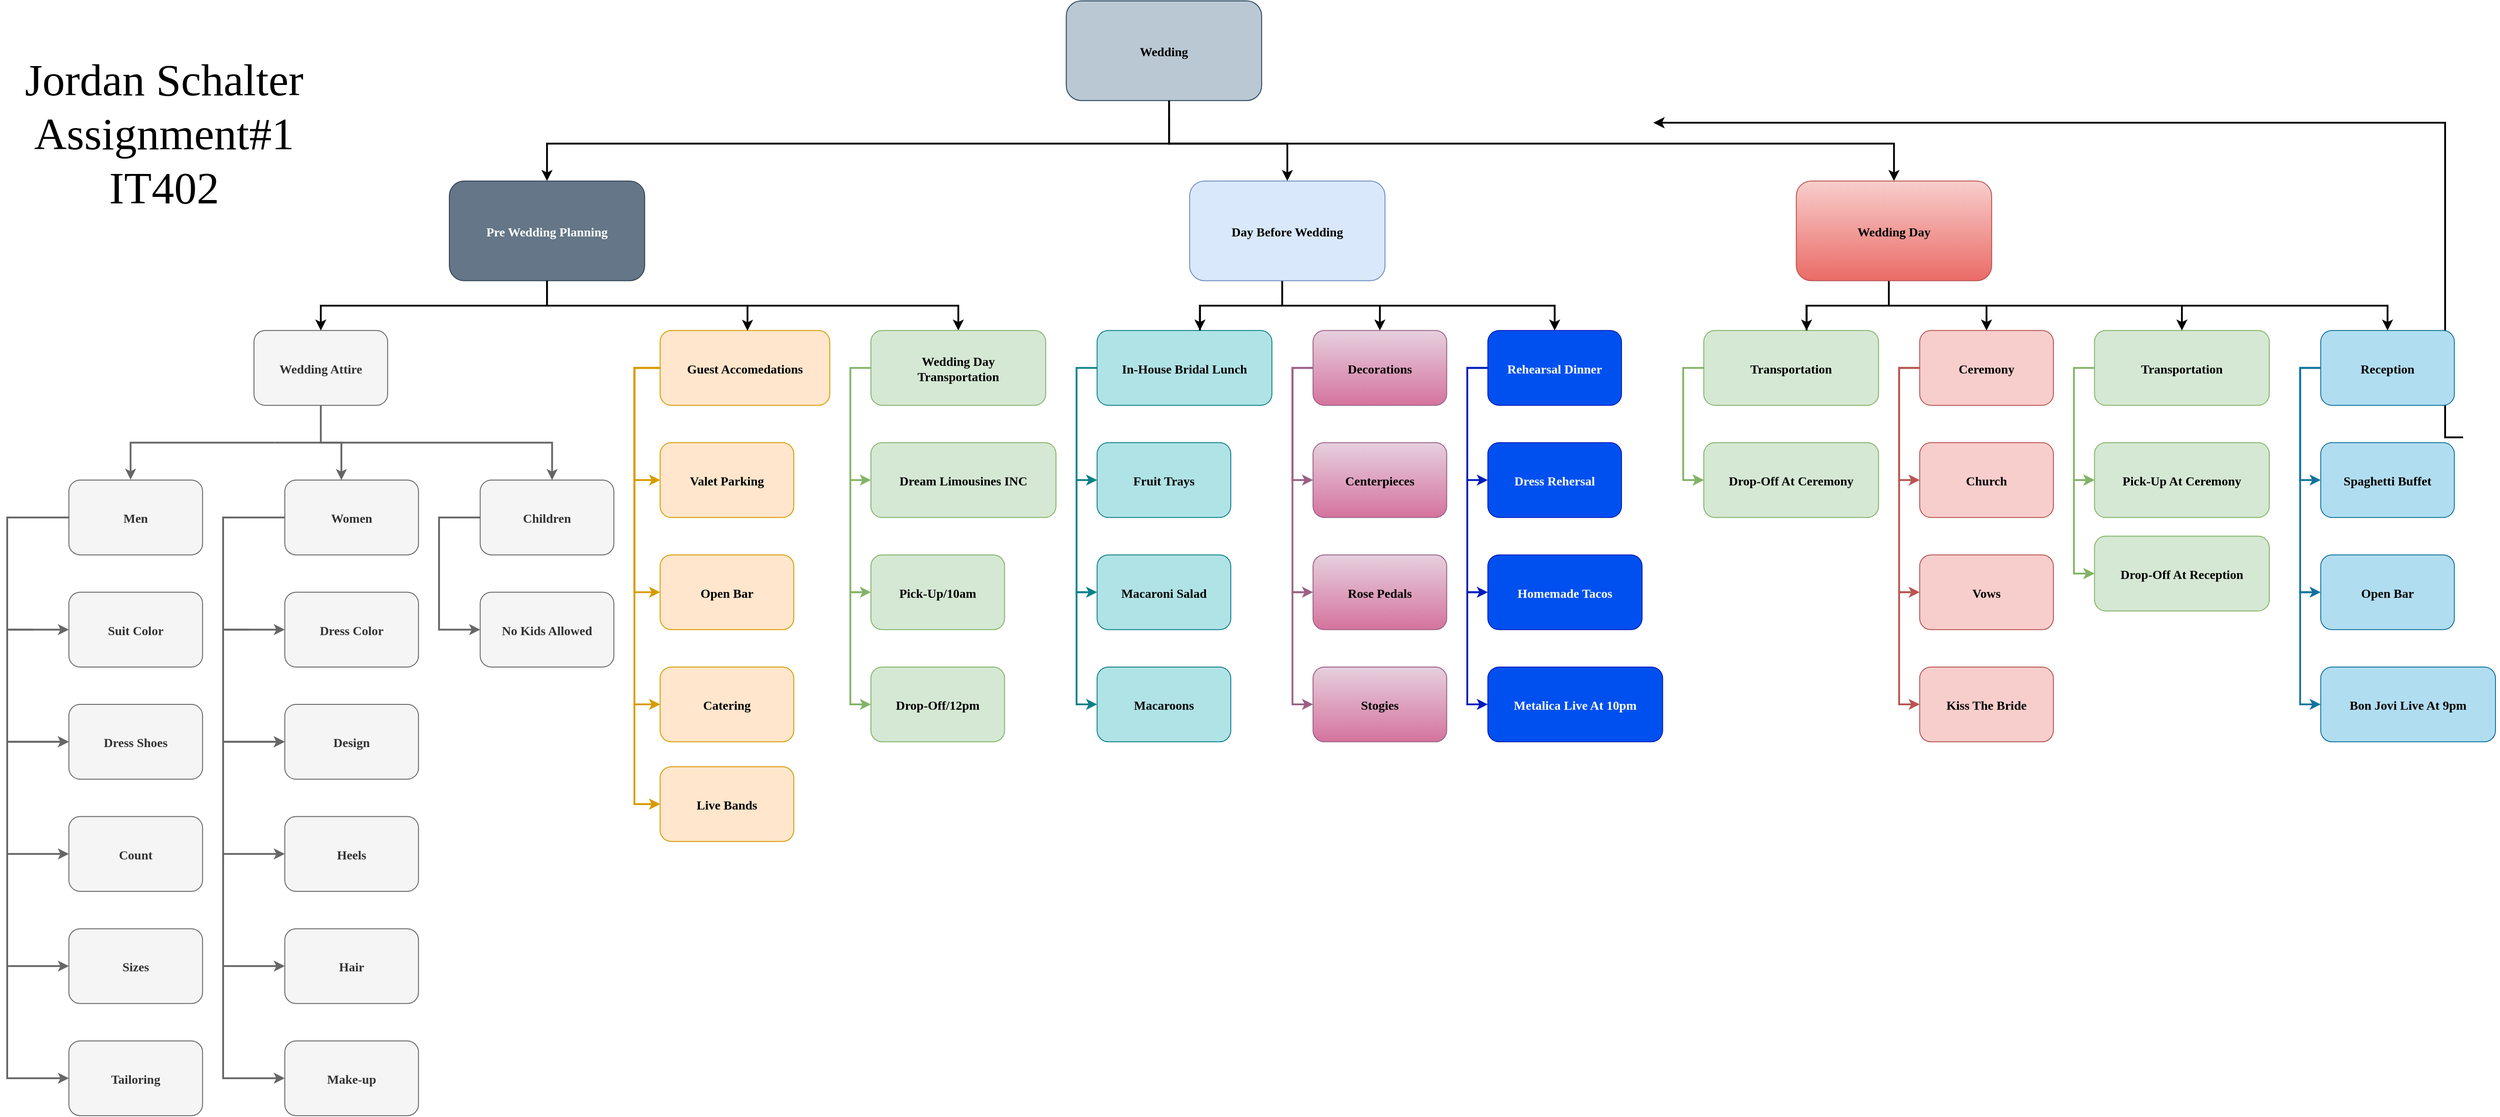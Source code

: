 <mxfile version="20.8.7" type="device"><diagram name="Page-1" id="2c0d36ab-eaac-3732-788b-9136903baeff"><mxGraphModel dx="9495" dy="3184" grid="0" gridSize="10" guides="1" tooltips="1" connect="1" arrows="1" fold="1" page="1" pageScale="1.5" pageWidth="1169" pageHeight="827" background="none" math="0" shadow="0"><root><mxCell id="0"/><mxCell id="1" parent="0"/><mxCell id="82" value="" style="edgeStyle=elbowEdgeStyle;elbow=horizontal;strokeWidth=2;rounded=0" parent="1" target="42" edge="1"><mxGeometry x="-23" y="135.5" width="100" height="100" as="geometry"><mxPoint x="977" y="485.5" as="sourcePoint"/><mxPoint x="77" y="135.5" as="targetPoint"/><Array as="points"><mxPoint x="957" y="535.5"/></Array></mxGeometry></mxCell><mxCell id="83" value="" style="edgeStyle=elbowEdgeStyle;elbow=horizontal;strokeWidth=2;rounded=0" parent="1" target="43" edge="1"><mxGeometry x="-23" y="135.5" width="100" height="100" as="geometry"><mxPoint x="977" y="485.5" as="sourcePoint"/><mxPoint x="77" y="135.5" as="targetPoint"/><Array as="points"><mxPoint x="957" y="585.5"/></Array></mxGeometry></mxCell><mxCell id="BZ9Sb2aGZXCHvDaHpqDB-283" value="" style="group;fontFamily=Times New Roman;fontSize=14;" vertex="1" connectable="0" parent="1"><mxGeometry x="-1753" width="2770" height="1240" as="geometry"/></mxCell><mxCell id="2" value="Wedding" style="rounded=1;fillColor=#bac8d3;strokeColor=#23445d;fontStyle=1;fontFamily=Tahoma;fontSize=14" parent="BZ9Sb2aGZXCHvDaHpqDB-283" vertex="1"><mxGeometry x="1177.264" width="217.165" height="110.9" as="geometry"/></mxCell><mxCell id="12" value="Pre Wedding Planning" style="rounded=1;fillColor=#647687;strokeColor=#314354;fontColor=#ffffff;fontStyle=1;fontFamily=Tahoma;fontSize=14" parent="BZ9Sb2aGZXCHvDaHpqDB-283" vertex="1"><mxGeometry x="491.479" y="200.313" width="217.165" height="110.9" as="geometry"/></mxCell><mxCell id="25" value="Wedding Attire" style="rounded=1;fillColor=#f5f5f5;strokeColor=#666666;fontColor=#333333;fontStyle=1;fontFamily=Tahoma;fontSize=14" parent="BZ9Sb2aGZXCHvDaHpqDB-283" vertex="1"><mxGeometry x="274.314" y="366.663" width="148.587" height="83.175" as="geometry"/></mxCell><mxCell id="26" value="Dress Shoes" style="rounded=1;fillColor=#f5f5f5;strokeColor=#666666;fontColor=#333333;fontStyle=1;fontFamily=Tahoma;fontSize=14" parent="BZ9Sb2aGZXCHvDaHpqDB-283" vertex="1"><mxGeometry x="68.579" y="782.538" width="148.587" height="83.175" as="geometry"/></mxCell><mxCell id="27" value="Count" style="rounded=1;fillColor=#f5f5f5;strokeColor=#666666;fontColor=#333333;fontStyle=1;fontFamily=Tahoma;fontSize=14" parent="BZ9Sb2aGZXCHvDaHpqDB-283" vertex="1"><mxGeometry x="68.579" y="907.3" width="148.587" height="83.175" as="geometry"/></mxCell><mxCell id="28" value="Sizes" style="rounded=1;fillColor=#f5f5f5;strokeColor=#666666;fontColor=#333333;fontStyle=1;fontFamily=Tahoma;fontSize=14" parent="BZ9Sb2aGZXCHvDaHpqDB-283" vertex="1"><mxGeometry x="68.579" y="1032.063" width="148.587" height="83.175" as="geometry"/></mxCell><mxCell id="29" value="Guest Accomedations" style="rounded=1;fillColor=#ffe6cc;strokeColor=#d79b00;fontStyle=1;fontFamily=Tahoma;fontSize=14" parent="BZ9Sb2aGZXCHvDaHpqDB-283" vertex="1"><mxGeometry x="725.789" y="366.663" width="188.591" height="83.175" as="geometry"/></mxCell><mxCell id="30" value="Valet Parking" style="rounded=1;fillColor=#ffe6cc;strokeColor=#d79b00;fontStyle=1;fontFamily=Tahoma;fontSize=14" parent="BZ9Sb2aGZXCHvDaHpqDB-283" vertex="1"><mxGeometry x="725.789" y="491.425" width="148.587" height="83.175" as="geometry"/></mxCell><mxCell id="31" value="Open Bar" style="rounded=1;fillColor=#ffe6cc;strokeColor=#d79b00;fontStyle=1;fontFamily=Tahoma;fontSize=14" parent="BZ9Sb2aGZXCHvDaHpqDB-283" vertex="1"><mxGeometry x="725.789" y="616.188" width="148.587" height="83.175" as="geometry"/></mxCell><mxCell id="32" value="Catering" style="rounded=1;fillColor=#ffe6cc;strokeColor=#d79b00;fontStyle=1;fontFamily=Tahoma;fontSize=14" parent="BZ9Sb2aGZXCHvDaHpqDB-283" vertex="1"><mxGeometry x="725.789" y="740.95" width="148.587" height="83.175" as="geometry"/></mxCell><mxCell id="33" value="In-House Bridal Lunch" style="rounded=1;fillColor=#b0e3e6;strokeColor=#0e8088;fontStyle=1;fontFamily=Tahoma;fontSize=14" parent="BZ9Sb2aGZXCHvDaHpqDB-283" vertex="1"><mxGeometry x="1211.554" y="366.663" width="194.306" height="83.175" as="geometry"/></mxCell><mxCell id="61" value="" style="edgeStyle=elbowEdgeStyle;elbow=vertical;strokeWidth=2;rounded=0;entryX=0.5;entryY=0;entryDx=0;entryDy=0;" parent="BZ9Sb2aGZXCHvDaHpqDB-283" source="2" target="12" edge="1"><mxGeometry x="350.893" y="-69.312" width="114.298" height="138.625" as="geometry"><mxPoint x="350.893" y="69.312" as="sourcePoint"/><mxPoint x="1022.963" y="200.313" as="targetPoint"/><Array as="points"><mxPoint x="1291.562" y="158.726"/></Array></mxGeometry></mxCell><mxCell id="71" value="" style="edgeStyle=elbowEdgeStyle;elbow=horizontal;strokeWidth=2;rounded=0;fillColor=#f5f5f5;strokeColor=#666666;" parent="BZ9Sb2aGZXCHvDaHpqDB-283" target="27" edge="1"><mxGeometry x="-480.05" y="-21.487" width="114.298" height="138.625" as="geometry"><mxPoint y="962.75" as="sourcePoint"/><mxPoint x="-365.752" y="-21.487" as="targetPoint"/><Array as="points"><mxPoint y="588.463"/></Array></mxGeometry></mxCell><mxCell id="72" value="" style="edgeStyle=elbowEdgeStyle;elbow=horizontal;strokeWidth=2;rounded=0;fillColor=#f5f5f5;strokeColor=#666666;" parent="BZ9Sb2aGZXCHvDaHpqDB-283" target="28" edge="1"><mxGeometry x="-480.05" y="-21.487" width="114.298" height="138.625" as="geometry"><mxPoint y="948.888" as="sourcePoint"/><mxPoint x="-365.752" y="-21.487" as="targetPoint"/><Array as="points"><mxPoint y="643.913"/></Array></mxGeometry></mxCell><mxCell id="73" value="" style="edgeStyle=elbowEdgeStyle;elbow=horizontal;strokeWidth=2;rounded=0;fillColor=#ffe6cc;strokeColor=#d79b00;" parent="BZ9Sb2aGZXCHvDaHpqDB-283" target="30" edge="1"><mxGeometry x="22.86" y="-76.937" width="114.298" height="138.625" as="geometry"><mxPoint x="725.789" y="408.25" as="sourcePoint"/><mxPoint x="137.157" y="-76.937" as="targetPoint"/><Array as="points"><mxPoint x="697.215" y="477.563"/></Array></mxGeometry></mxCell><mxCell id="74" value="" style="edgeStyle=elbowEdgeStyle;elbow=horizontal;strokeWidth=2;rounded=0;fillColor=#ffe6cc;strokeColor=#d79b00;" parent="BZ9Sb2aGZXCHvDaHpqDB-283" target="31" edge="1"><mxGeometry x="22.86" y="-76.937" width="114.298" height="138.625" as="geometry"><mxPoint x="725.789" y="408.25" as="sourcePoint"/><mxPoint x="137.157" y="-76.937" as="targetPoint"/><Array as="points"><mxPoint x="697.215" y="533.013"/></Array></mxGeometry></mxCell><mxCell id="75" value="" style="edgeStyle=elbowEdgeStyle;elbow=horizontal;strokeWidth=2;rounded=0;fillColor=#ffe6cc;strokeColor=#d79b00;" parent="BZ9Sb2aGZXCHvDaHpqDB-283" edge="1"><mxGeometry x="22.86" y="-76.937" width="114.298" height="138.625" as="geometry"><mxPoint x="725.789" y="408.25" as="sourcePoint"/><mxPoint x="725.789" y="782.538" as="targetPoint"/><Array as="points"><mxPoint x="697.215" y="588.463"/></Array></mxGeometry></mxCell><mxCell id="100" value="" style="edgeStyle=elbowEdgeStyle;elbow=vertical;strokeWidth=2;rounded=0" parent="BZ9Sb2aGZXCHvDaHpqDB-283" source="12" target="25" edge="1"><mxGeometry x="-91.438" y="-76.937" width="114.298" height="138.625" as="geometry"><mxPoint x="-91.438" y="61.688" as="sourcePoint"/><mxPoint x="22.86" y="-76.937" as="targetPoint"/></mxGeometry></mxCell><mxCell id="101" value="" style="edgeStyle=elbowEdgeStyle;elbow=vertical;strokeWidth=2;rounded=0;entryX=0.515;entryY=0.004;entryDx=0;entryDy=0;entryPerimeter=0;" parent="BZ9Sb2aGZXCHvDaHpqDB-283" source="12" target="29" edge="1"><mxGeometry x="-91.438" y="-76.937" width="114.298" height="138.625" as="geometry"><mxPoint x="-91.438" y="61.688" as="sourcePoint"/><mxPoint x="820.085" y="366.663" as="targetPoint"/></mxGeometry></mxCell><mxCell id="102" value="" style="edgeStyle=elbowEdgeStyle;elbow=vertical;strokeWidth=2;rounded=0;" parent="BZ9Sb2aGZXCHvDaHpqDB-283" edge="1"><mxGeometry x="297.174" y="-49.212" width="114.298" height="138.625" as="geometry"><mxPoint x="1417.289" y="311.213" as="sourcePoint"/><mxPoint x="1325.851" y="366.663" as="targetPoint"/><Array as="points"><mxPoint x="1371.57" y="338.938"/></Array></mxGeometry></mxCell><mxCell id="BZ9Sb2aGZXCHvDaHpqDB-136" value="" style="edgeStyle=elbowEdgeStyle;elbow=vertical;strokeWidth=2;rounded=0;strokeColor=default;entryX=0.5;entryY=0;entryDx=0;entryDy=0;" edge="1" parent="BZ9Sb2aGZXCHvDaHpqDB-283" target="BZ9Sb2aGZXCHvDaHpqDB-193"><mxGeometry x="554.343" y="-7.624" width="114.298" height="138.625" as="geometry"><mxPoint x="1325.851" y="366.663" as="sourcePoint"/><mxPoint x="1508.727" y="366.663" as="targetPoint"/><Array as="points"><mxPoint x="1508.727" y="338.938"/></Array></mxGeometry></mxCell><mxCell id="BZ9Sb2aGZXCHvDaHpqDB-137" value="" style="edgeStyle=elbowEdgeStyle;elbow=vertical;strokeWidth=2;rounded=0;entryX=0.5;entryY=0;entryDx=0;entryDy=0;" edge="1" parent="BZ9Sb2aGZXCHvDaHpqDB-283"><mxGeometry x="619.493" y="-41.587" width="114.298" height="138.625" as="geometry"><mxPoint x="1291.562" y="110.9" as="sourcePoint"/><mxPoint x="2097.36" y="200.313" as="targetPoint"/><Array as="points"><mxPoint x="2228.802" y="158.726"/><mxPoint x="1657.314" y="158.726"/><mxPoint x="1565.876" y="158.726"/></Array></mxGeometry></mxCell><mxCell id="BZ9Sb2aGZXCHvDaHpqDB-144" value="Day Before Wedding" style="rounded=1;fillColor=#dae8fc;strokeColor=#6c8ebf;fontStyle=1;fontFamily=Tahoma;fontSize=14" vertex="1" parent="BZ9Sb2aGZXCHvDaHpqDB-283"><mxGeometry x="1314.421" y="200.313" width="217.165" height="110.9" as="geometry"/></mxCell><mxCell id="BZ9Sb2aGZXCHvDaHpqDB-145" value="" style="edgeStyle=elbowEdgeStyle;elbow=vertical;strokeWidth=2;rounded=0;entryX=0.5;entryY=0;entryDx=0;entryDy=0;" edge="1" parent="BZ9Sb2aGZXCHvDaHpqDB-283" target="BZ9Sb2aGZXCHvDaHpqDB-144"><mxGeometry x="556.629" y="-63.074" width="114.298" height="138.625" as="geometry"><mxPoint x="1291.562" y="131.001" as="sourcePoint"/><mxPoint x="1240.128" y="206.551" as="targetPoint"/><Array as="points"><mxPoint x="1325.851" y="158.726"/></Array></mxGeometry></mxCell><mxCell id="BZ9Sb2aGZXCHvDaHpqDB-146" value="" style="edgeStyle=elbowEdgeStyle;elbow=horizontal;strokeWidth=2;rounded=0;entryX=0;entryY=0.5;entryDx=0;entryDy=0;fillColor=#f5f5f5;strokeColor=#666666;" edge="1" parent="BZ9Sb2aGZXCHvDaHpqDB-283" target="26"><mxGeometry x="-480.05" y="-35.349" width="114.298" height="138.625" as="geometry"><mxPoint y="948.888" as="sourcePoint"/><mxPoint x="68.579" y="935.025" as="targetPoint"/><Array as="points"><mxPoint y="824.125"/></Array></mxGeometry></mxCell><mxCell id="BZ9Sb2aGZXCHvDaHpqDB-147" value="Men" style="rounded=1;fillColor=#f5f5f5;strokeColor=#666666;fontColor=#333333;fontStyle=1;fontFamily=Tahoma;fontSize=14" vertex="1" parent="BZ9Sb2aGZXCHvDaHpqDB-283"><mxGeometry x="68.579" y="533.013" width="148.587" height="83.175" as="geometry"/></mxCell><mxCell id="BZ9Sb2aGZXCHvDaHpqDB-149" value="Children" style="rounded=1;fillColor=#f5f5f5;strokeColor=#666666;fontColor=#333333;fontStyle=1;fontFamily=Tahoma;fontSize=14" vertex="1" parent="BZ9Sb2aGZXCHvDaHpqDB-283"><mxGeometry x="525.769" y="533.013" width="148.587" height="83.175" as="geometry"/></mxCell><mxCell id="BZ9Sb2aGZXCHvDaHpqDB-150" value="Suit Color" style="rounded=1;fillColor=#f5f5f5;strokeColor=#666666;fontColor=#333333;fontStyle=1;fontFamily=Tahoma;fontSize=14" vertex="1" parent="BZ9Sb2aGZXCHvDaHpqDB-283"><mxGeometry x="68.579" y="657.775" width="148.587" height="83.175" as="geometry"/></mxCell><mxCell id="BZ9Sb2aGZXCHvDaHpqDB-153" value="Tailoring" style="rounded=1;fillColor=#f5f5f5;strokeColor=#666666;fontColor=#333333;fontStyle=1;fontFamily=Tahoma;fontSize=14" vertex="1" parent="BZ9Sb2aGZXCHvDaHpqDB-283"><mxGeometry x="68.579" y="1156.825" width="148.587" height="83.175" as="geometry"/></mxCell><mxCell id="BZ9Sb2aGZXCHvDaHpqDB-159" value="" style="edgeStyle=elbowEdgeStyle;elbow=horizontal;strokeWidth=2;rounded=0;entryX=0.462;entryY=-0.005;entryDx=0;entryDy=0;entryPerimeter=0;fillColor=#f5f5f5;strokeColor=#666666;" edge="1" parent="BZ9Sb2aGZXCHvDaHpqDB-283" target="BZ9Sb2aGZXCHvDaHpqDB-147"><mxGeometry x="-525.769" y="-160.112" width="114.298" height="138.625" as="geometry"><mxPoint x="297.174" y="491.425" as="sourcePoint"/><mxPoint x="137.157" y="533.013" as="targetPoint"/><Array as="points"><mxPoint x="137.157" y="408.25"/><mxPoint x="137.157" y="408.25"/></Array></mxGeometry></mxCell><mxCell id="BZ9Sb2aGZXCHvDaHpqDB-160" value="" style="edgeStyle=elbowEdgeStyle;elbow=vertical;strokeWidth=2;rounded=0;strokeColor=#666666;entryX=0.5;entryY=0;entryDx=0;entryDy=0;fillColor=#f5f5f5;" edge="1" parent="BZ9Sb2aGZXCHvDaHpqDB-283"><mxGeometry x="-394.326" y="144.863" width="114.298" height="138.625" as="geometry"><mxPoint x="297.174" y="491.425" as="sourcePoint"/><mxPoint x="371.467" y="533.013" as="targetPoint"/><Array as="points"><mxPoint x="365.752" y="491.425"/><mxPoint x="354.322" y="491.425"/><mxPoint x="560.058" y="491.425"/></Array></mxGeometry></mxCell><mxCell id="BZ9Sb2aGZXCHvDaHpqDB-161" value="" style="edgeStyle=elbowEdgeStyle;elbow=vertical;strokeWidth=2;rounded=0;strokeColor=#666666;exitX=0.5;exitY=1;exitDx=0;exitDy=0;entryX=0.538;entryY=0;entryDx=0;entryDy=0;entryPerimeter=0;fillColor=#f5f5f5;" edge="1" parent="BZ9Sb2aGZXCHvDaHpqDB-283" source="25" target="BZ9Sb2aGZXCHvDaHpqDB-149"><mxGeometry x="-382.897" y="117.138" width="114.298" height="138.625" as="geometry"><mxPoint x="388.612" y="491.425" as="sourcePoint"/><mxPoint x="571.488" y="491.425" as="targetPoint"/><Array as="points"><mxPoint x="400.041" y="491.425"/><mxPoint x="571.488" y="463.7"/></Array></mxGeometry></mxCell><mxCell id="BZ9Sb2aGZXCHvDaHpqDB-162" value="" style="edgeStyle=elbowEdgeStyle;elbow=horizontal;strokeWidth=2;rounded=0;exitX=0;exitY=0.5;exitDx=0;exitDy=0;entryX=0;entryY=0.5;entryDx=0;entryDy=0;fillColor=#f5f5f5;strokeColor=#666666;" edge="1" parent="BZ9Sb2aGZXCHvDaHpqDB-283" source="BZ9Sb2aGZXCHvDaHpqDB-147" target="BZ9Sb2aGZXCHvDaHpqDB-150"><mxGeometry x="-674.355" y="75.551" width="114.298" height="138.625" as="geometry"><mxPoint x="28.574" y="574.6" as="sourcePoint"/><mxPoint x="45.719" y="713.225" as="targetPoint"/><Array as="points"><mxPoint y="699.363"/></Array></mxGeometry></mxCell><mxCell id="BZ9Sb2aGZXCHvDaHpqDB-163" value="" style="edgeStyle=elbowEdgeStyle;elbow=horizontal;strokeWidth=2;rounded=0;fillColor=#f5f5f5;strokeColor=#666666;" edge="1" parent="BZ9Sb2aGZXCHvDaHpqDB-283"><mxGeometry x="-674.355" y="186.451" width="114.298" height="138.625" as="geometry"><mxPoint x="28.574" y="699.363" as="sourcePoint"/><mxPoint x="68.579" y="824.125" as="targetPoint"/><Array as="points"><mxPoint y="810.263"/></Array></mxGeometry></mxCell><mxCell id="BZ9Sb2aGZXCHvDaHpqDB-164" value="" style="edgeStyle=elbowEdgeStyle;elbow=horizontal;strokeWidth=2;rounded=0;fillColor=#f5f5f5;strokeColor=#666666;" edge="1" parent="BZ9Sb2aGZXCHvDaHpqDB-283"><mxGeometry x="-480.05" y="228.038" width="114.298" height="138.625" as="geometry"><mxPoint y="1073.65" as="sourcePoint"/><mxPoint x="68.579" y="1198.413" as="targetPoint"/><Array as="points"><mxPoint y="837.988"/></Array></mxGeometry></mxCell><mxCell id="BZ9Sb2aGZXCHvDaHpqDB-171" value="" style="group" vertex="1" connectable="0" parent="BZ9Sb2aGZXCHvDaHpqDB-283"><mxGeometry x="697.215" y="796.4" width="22.86" height="249.525" as="geometry"/></mxCell><mxCell id="BZ9Sb2aGZXCHvDaHpqDB-165" value="" style="edgeStyle=elbowEdgeStyle;elbow=horizontal;strokeWidth=2;rounded=0;exitX=0;exitY=0.5;exitDx=0;exitDy=0;entryX=0;entryY=0.5;entryDx=0;entryDy=0;fillColor=#ffe6cc;strokeColor=#d79b00;" edge="1" parent="BZ9Sb2aGZXCHvDaHpqDB-171" target="BZ9Sb2aGZXCHvDaHpqDB-186"><mxGeometry x="-269.742" y="-512.912" width="45.719" height="138.625" as="geometry"><mxPoint x="27.431" y="-13.862" as="sourcePoint"/><mxPoint x="27.431" y="110.9" as="targetPoint"/><Array as="points"><mxPoint y="110.9"/></Array></mxGeometry></mxCell><mxCell id="BZ9Sb2aGZXCHvDaHpqDB-166" value="" style="edgeStyle=elbowEdgeStyle;elbow=horizontal;strokeWidth=2;rounded=0;entryX=0;entryY=0.5;entryDx=0;entryDy=0;fillColor=#ffe6cc;strokeColor=#d79b00;" edge="1" parent="BZ9Sb2aGZXCHvDaHpqDB-171" target="BZ9Sb2aGZXCHvDaHpqDB-186"><mxGeometry x="-269.742" y="-402.012" width="45.719" height="138.625" as="geometry"><mxPoint x="11.43" y="97.037" as="sourcePoint"/><mxPoint x="28.574" y="221.8" as="targetPoint"/><Array as="points"><mxPoint y="221.8"/></Array></mxGeometry></mxCell><mxCell id="BZ9Sb2aGZXCHvDaHpqDB-172" value="Design" style="rounded=1;fillColor=#f5f5f5;strokeColor=#666666;fontColor=#333333;fontStyle=1;fontFamily=Tahoma;fontSize=14" vertex="1" parent="BZ9Sb2aGZXCHvDaHpqDB-283"><mxGeometry x="308.603" y="782.538" width="148.587" height="83.175" as="geometry"/></mxCell><mxCell id="BZ9Sb2aGZXCHvDaHpqDB-173" value="Heels" style="rounded=1;fillColor=#f5f5f5;strokeColor=#666666;fontColor=#333333;fontStyle=1;fontFamily=Tahoma;fontSize=14" vertex="1" parent="BZ9Sb2aGZXCHvDaHpqDB-283"><mxGeometry x="308.603" y="907.3" width="148.587" height="83.175" as="geometry"/></mxCell><mxCell id="BZ9Sb2aGZXCHvDaHpqDB-174" value="Hair" style="rounded=1;fillColor=#f5f5f5;strokeColor=#666666;fontColor=#333333;fontStyle=1;fontFamily=Tahoma;fontSize=14" vertex="1" parent="BZ9Sb2aGZXCHvDaHpqDB-283"><mxGeometry x="308.603" y="1032.063" width="148.587" height="83.175" as="geometry"/></mxCell><mxCell id="BZ9Sb2aGZXCHvDaHpqDB-175" value="" style="edgeStyle=elbowEdgeStyle;elbow=horizontal;strokeWidth=2;rounded=0;fillColor=#f5f5f5;strokeColor=#666666;" edge="1" parent="BZ9Sb2aGZXCHvDaHpqDB-283" target="BZ9Sb2aGZXCHvDaHpqDB-173"><mxGeometry x="-240.025" y="-21.487" width="114.298" height="138.625" as="geometry"><mxPoint x="240.025" y="962.75" as="sourcePoint"/><mxPoint x="-125.727" y="-21.487" as="targetPoint"/><Array as="points"><mxPoint x="240.025" y="588.463"/></Array></mxGeometry></mxCell><mxCell id="BZ9Sb2aGZXCHvDaHpqDB-176" value="" style="edgeStyle=elbowEdgeStyle;elbow=horizontal;strokeWidth=2;rounded=0;fillColor=#f5f5f5;strokeColor=#666666;" edge="1" parent="BZ9Sb2aGZXCHvDaHpqDB-283" target="BZ9Sb2aGZXCHvDaHpqDB-174"><mxGeometry x="-240.025" y="-21.487" width="114.298" height="138.625" as="geometry"><mxPoint x="240.025" y="948.888" as="sourcePoint"/><mxPoint x="-125.727" y="-21.487" as="targetPoint"/><Array as="points"><mxPoint x="240.025" y="643.913"/></Array></mxGeometry></mxCell><mxCell id="BZ9Sb2aGZXCHvDaHpqDB-177" value="" style="edgeStyle=elbowEdgeStyle;elbow=horizontal;strokeWidth=2;rounded=0;entryX=0;entryY=0.5;entryDx=0;entryDy=0;fillColor=#f5f5f5;strokeColor=#666666;" edge="1" parent="BZ9Sb2aGZXCHvDaHpqDB-283" target="BZ9Sb2aGZXCHvDaHpqDB-172"><mxGeometry x="-240.025" y="-35.349" width="114.298" height="138.625" as="geometry"><mxPoint x="240.025" y="948.888" as="sourcePoint"/><mxPoint x="308.603" y="935.025" as="targetPoint"/><Array as="points"><mxPoint x="240.025" y="824.125"/></Array></mxGeometry></mxCell><mxCell id="BZ9Sb2aGZXCHvDaHpqDB-178" value="Women" style="rounded=1;fillColor=#f5f5f5;strokeColor=#666666;fontColor=#333333;fontStyle=1;fontFamily=Tahoma;fontSize=14" vertex="1" parent="BZ9Sb2aGZXCHvDaHpqDB-283"><mxGeometry x="308.603" y="533.013" width="148.587" height="83.175" as="geometry"/></mxCell><mxCell id="BZ9Sb2aGZXCHvDaHpqDB-179" value="Dress Color" style="rounded=1;fillColor=#f5f5f5;strokeColor=#666666;fontColor=#333333;fontStyle=1;fontFamily=Tahoma;fontSize=14" vertex="1" parent="BZ9Sb2aGZXCHvDaHpqDB-283"><mxGeometry x="308.603" y="657.775" width="148.587" height="83.175" as="geometry"/></mxCell><mxCell id="BZ9Sb2aGZXCHvDaHpqDB-180" value="Make-up" style="rounded=1;fillColor=#f5f5f5;strokeColor=#666666;fontColor=#333333;fontStyle=1;fontFamily=Tahoma;fontSize=14" vertex="1" parent="BZ9Sb2aGZXCHvDaHpqDB-283"><mxGeometry x="308.603" y="1156.825" width="148.587" height="83.175" as="geometry"/></mxCell><mxCell id="BZ9Sb2aGZXCHvDaHpqDB-181" value="" style="edgeStyle=elbowEdgeStyle;elbow=horizontal;strokeWidth=2;rounded=0;exitX=0;exitY=0.5;exitDx=0;exitDy=0;entryX=0;entryY=0.5;entryDx=0;entryDy=0;fillColor=#f5f5f5;strokeColor=#666666;" edge="1" parent="BZ9Sb2aGZXCHvDaHpqDB-283" source="BZ9Sb2aGZXCHvDaHpqDB-178" target="BZ9Sb2aGZXCHvDaHpqDB-179"><mxGeometry x="-434.331" y="75.551" width="114.298" height="138.625" as="geometry"><mxPoint x="268.599" y="574.6" as="sourcePoint"/><mxPoint x="285.744" y="713.225" as="targetPoint"/><Array as="points"><mxPoint x="240.025" y="699.363"/></Array></mxGeometry></mxCell><mxCell id="BZ9Sb2aGZXCHvDaHpqDB-182" value="" style="edgeStyle=elbowEdgeStyle;elbow=horizontal;strokeWidth=2;rounded=0;fillColor=#f5f5f5;strokeColor=#666666;" edge="1" parent="BZ9Sb2aGZXCHvDaHpqDB-283"><mxGeometry x="-434.331" y="186.451" width="114.298" height="138.625" as="geometry"><mxPoint x="268.599" y="699.363" as="sourcePoint"/><mxPoint x="308.603" y="824.125" as="targetPoint"/><Array as="points"><mxPoint x="240.025" y="810.263"/></Array></mxGeometry></mxCell><mxCell id="BZ9Sb2aGZXCHvDaHpqDB-183" value="" style="edgeStyle=elbowEdgeStyle;elbow=horizontal;strokeWidth=2;rounded=0;fillColor=#f5f5f5;strokeColor=#666666;" edge="1" parent="BZ9Sb2aGZXCHvDaHpqDB-283"><mxGeometry x="-240.025" y="228.038" width="114.298" height="138.625" as="geometry"><mxPoint x="240.025" y="1073.65" as="sourcePoint"/><mxPoint x="308.603" y="1198.413" as="targetPoint"/><Array as="points"><mxPoint x="240.025" y="837.988"/></Array></mxGeometry></mxCell><mxCell id="BZ9Sb2aGZXCHvDaHpqDB-184" value="" style="edgeStyle=elbowEdgeStyle;elbow=horizontal;strokeWidth=2;rounded=0;exitX=0;exitY=0.5;exitDx=0;exitDy=0;entryX=0;entryY=0.5;entryDx=0;entryDy=0;fillColor=#f5f5f5;strokeColor=#666666;" edge="1" parent="BZ9Sb2aGZXCHvDaHpqDB-283"><mxGeometry x="-217.165" y="75.551" width="114.298" height="138.625" as="geometry"><mxPoint x="525.769" y="574.6" as="sourcePoint"/><mxPoint x="525.769" y="699.363" as="targetPoint"/><Array as="points"><mxPoint x="480.05" y="643.913"/></Array></mxGeometry></mxCell><mxCell id="BZ9Sb2aGZXCHvDaHpqDB-185" value="No Kids Allowed" style="rounded=1;fillColor=#f5f5f5;strokeColor=#666666;fontColor=#333333;fontStyle=1;fontFamily=Tahoma;fontSize=14" vertex="1" parent="BZ9Sb2aGZXCHvDaHpqDB-283"><mxGeometry x="525.769" y="657.775" width="148.587" height="83.175" as="geometry"/></mxCell><mxCell id="BZ9Sb2aGZXCHvDaHpqDB-186" value="Live Bands" style="rounded=1;fillColor=#ffe6cc;strokeColor=#d79b00;fontStyle=1;fontFamily=Tahoma;fontSize=14" vertex="1" parent="BZ9Sb2aGZXCHvDaHpqDB-283"><mxGeometry x="725.789" y="851.85" width="148.587" height="83.175" as="geometry"/></mxCell><mxCell id="BZ9Sb2aGZXCHvDaHpqDB-193" value="Decorations" style="rounded=1;fillColor=#e6d0de;gradientColor=#d5739d;strokeColor=#996185;fontStyle=1;fontFamily=Tahoma;fontSize=14" vertex="1" parent="BZ9Sb2aGZXCHvDaHpqDB-283"><mxGeometry x="1451.579" y="366.663" width="148.587" height="83.175" as="geometry"/></mxCell><mxCell id="BZ9Sb2aGZXCHvDaHpqDB-194" value="Centerpieces" style="rounded=1;fillColor=#e6d0de;gradientColor=#d5739d;strokeColor=#996185;fontStyle=1;fontFamily=Tahoma;fontSize=14" vertex="1" parent="BZ9Sb2aGZXCHvDaHpqDB-283"><mxGeometry x="1451.579" y="491.425" width="148.587" height="83.175" as="geometry"/></mxCell><mxCell id="BZ9Sb2aGZXCHvDaHpqDB-196" value="" style="edgeStyle=elbowEdgeStyle;elbow=horizontal;strokeWidth=2;rounded=0;fillColor=#e6d0de;gradientColor=#d5739d;strokeColor=#996185;" edge="1" parent="BZ9Sb2aGZXCHvDaHpqDB-283" source="BZ9Sb2aGZXCHvDaHpqDB-193" target="BZ9Sb2aGZXCHvDaHpqDB-194"><mxGeometry x="548.628" y="-76.937" width="114.298" height="138.625" as="geometry"><mxPoint x="548.628" y="61.688" as="sourcePoint"/><mxPoint x="662.926" y="-76.937" as="targetPoint"/><Array as="points"><mxPoint x="1428.719" y="477.563"/></Array></mxGeometry></mxCell><mxCell id="BZ9Sb2aGZXCHvDaHpqDB-197" value="" style="edgeStyle=elbowEdgeStyle;elbow=horizontal;strokeWidth=2;rounded=0;fillColor=#e6d0de;gradientColor=#d5739d;strokeColor=#996185;" edge="1" parent="BZ9Sb2aGZXCHvDaHpqDB-283" source="BZ9Sb2aGZXCHvDaHpqDB-193"><mxGeometry x="548.628" y="-76.937" width="114.298" height="138.625" as="geometry"><mxPoint x="548.628" y="61.688" as="sourcePoint"/><mxPoint x="1451.579" y="657.775" as="targetPoint"/><Array as="points"><mxPoint x="1428.719" y="533.013"/></Array></mxGeometry></mxCell><mxCell id="BZ9Sb2aGZXCHvDaHpqDB-201" value="" style="edgeStyle=elbowEdgeStyle;elbow=horizontal;strokeWidth=2;rounded=0;fillColor=#b0e3e6;strokeColor=#0e8088;" edge="1" parent="BZ9Sb2aGZXCHvDaHpqDB-283"><mxGeometry x="514.339" y="-90.799" width="114.298" height="138.625" as="geometry"><mxPoint x="1211.554" y="408.25" as="sourcePoint"/><mxPoint x="1211.554" y="533.013" as="targetPoint"/><Array as="points"><mxPoint x="1188.694" y="533.013"/></Array></mxGeometry></mxCell><mxCell id="BZ9Sb2aGZXCHvDaHpqDB-202" value="" style="edgeStyle=elbowEdgeStyle;elbow=horizontal;strokeWidth=2;rounded=0;fillColor=#b0e3e6;strokeColor=#0e8088;" edge="1" parent="BZ9Sb2aGZXCHvDaHpqDB-283"><mxGeometry x="514.339" y="20.101" width="114.298" height="138.625" as="geometry"><mxPoint x="1200.124" y="533.013" as="sourcePoint"/><mxPoint x="1211.554" y="657.775" as="targetPoint"/><Array as="points"><mxPoint x="1188.694" y="643.913"/></Array></mxGeometry></mxCell><mxCell id="BZ9Sb2aGZXCHvDaHpqDB-205" value="Fruit Trays" style="rounded=1;fillColor=#b0e3e6;strokeColor=#0e8088;fontStyle=1;fontFamily=Tahoma;fontSize=14" vertex="1" parent="BZ9Sb2aGZXCHvDaHpqDB-283"><mxGeometry x="1211.554" y="491.425" width="148.587" height="83.175" as="geometry"/></mxCell><mxCell id="BZ9Sb2aGZXCHvDaHpqDB-206" value="Macaroni Salad" style="rounded=1;fillColor=#b0e3e6;strokeColor=#0e8088;fontStyle=1;fontFamily=Tahoma;fontSize=14" vertex="1" parent="BZ9Sb2aGZXCHvDaHpqDB-283"><mxGeometry x="1211.554" y="616.188" width="148.587" height="83.175" as="geometry"/></mxCell><mxCell id="BZ9Sb2aGZXCHvDaHpqDB-207" value="Macaroons" style="rounded=1;fillColor=#b0e3e6;strokeColor=#0e8088;fontStyle=1;fontFamily=Tahoma;fontSize=14" vertex="1" parent="BZ9Sb2aGZXCHvDaHpqDB-283"><mxGeometry x="1211.554" y="740.95" width="148.587" height="83.175" as="geometry"/></mxCell><mxCell id="BZ9Sb2aGZXCHvDaHpqDB-209" value="" style="edgeStyle=elbowEdgeStyle;elbow=horizontal;strokeWidth=2;rounded=0;fillColor=#b0e3e6;strokeColor=#0e8088;" edge="1" parent="BZ9Sb2aGZXCHvDaHpqDB-283"><mxGeometry x="514.339" y="144.863" width="114.298" height="138.625" as="geometry"><mxPoint x="1200.124" y="657.775" as="sourcePoint"/><mxPoint x="1211.554" y="782.538" as="targetPoint"/><Array as="points"><mxPoint x="1188.694" y="768.675"/></Array></mxGeometry></mxCell><mxCell id="BZ9Sb2aGZXCHvDaHpqDB-210" value="" style="edgeStyle=elbowEdgeStyle;elbow=vertical;strokeWidth=2;rounded=0;entryX=0.5;entryY=0;entryDx=0;entryDy=0;" edge="1" parent="BZ9Sb2aGZXCHvDaHpqDB-283" target="BZ9Sb2aGZXCHvDaHpqDB-211"><mxGeometry x="108.583" y="-63.074" width="114.298" height="138.625" as="geometry"><mxPoint x="822.942" y="338.938" as="sourcePoint"/><mxPoint x="1017.248" y="366.663" as="targetPoint"/><Array as="points"><mxPoint x="925.81" y="338.938"/></Array></mxGeometry></mxCell><mxCell id="BZ9Sb2aGZXCHvDaHpqDB-211" value="Wedding Day&#10;Transportation" style="rounded=1;fillColor=#d5e8d4;strokeColor=#82b366;fontStyle=1;fontFamily=Tahoma;fontSize=14" vertex="1" parent="BZ9Sb2aGZXCHvDaHpqDB-283"><mxGeometry x="960.099" y="366.663" width="194.306" height="83.175" as="geometry"/></mxCell><mxCell id="BZ9Sb2aGZXCHvDaHpqDB-212" value="" style="edgeStyle=elbowEdgeStyle;elbow=horizontal;strokeWidth=2;rounded=0;fillColor=#d5e8d4;strokeColor=#82b366;" edge="1" parent="BZ9Sb2aGZXCHvDaHpqDB-283"><mxGeometry x="262.884" y="-90.799" width="114.298" height="138.625" as="geometry"><mxPoint x="960.099" y="408.25" as="sourcePoint"/><mxPoint x="960.099" y="533.013" as="targetPoint"/><Array as="points"><mxPoint x="937.24" y="533.013"/></Array></mxGeometry></mxCell><mxCell id="BZ9Sb2aGZXCHvDaHpqDB-213" value="" style="edgeStyle=elbowEdgeStyle;elbow=horizontal;strokeWidth=2;rounded=0;fillColor=#d5e8d4;strokeColor=#82b366;" edge="1" parent="BZ9Sb2aGZXCHvDaHpqDB-283"><mxGeometry x="262.884" y="20.101" width="114.298" height="138.625" as="geometry"><mxPoint x="948.669" y="533.013" as="sourcePoint"/><mxPoint x="960.099" y="657.775" as="targetPoint"/><Array as="points"><mxPoint x="937.24" y="643.913"/></Array></mxGeometry></mxCell><mxCell id="BZ9Sb2aGZXCHvDaHpqDB-214" value="Dream Limousines INC" style="rounded=1;fillColor=#d5e8d4;strokeColor=#82b366;fontStyle=1;fontFamily=Tahoma;fontSize=14" vertex="1" parent="BZ9Sb2aGZXCHvDaHpqDB-283"><mxGeometry x="960.099" y="491.425" width="205.736" height="83.175" as="geometry"/></mxCell><mxCell id="BZ9Sb2aGZXCHvDaHpqDB-215" value="Pick-Up/10am" style="rounded=1;fillColor=#d5e8d4;strokeColor=#82b366;fontStyle=1;fontFamily=Tahoma;fontSize=14" vertex="1" parent="BZ9Sb2aGZXCHvDaHpqDB-283"><mxGeometry x="960.099" y="616.188" width="148.587" height="83.175" as="geometry"/></mxCell><mxCell id="BZ9Sb2aGZXCHvDaHpqDB-216" value="Drop-Off/12pm" style="rounded=1;fillColor=#d5e8d4;strokeColor=#82b366;fontStyle=1;fontFamily=Tahoma;fontSize=14" vertex="1" parent="BZ9Sb2aGZXCHvDaHpqDB-283"><mxGeometry x="960.099" y="740.95" width="148.587" height="83.175" as="geometry"/></mxCell><mxCell id="BZ9Sb2aGZXCHvDaHpqDB-217" value="" style="edgeStyle=elbowEdgeStyle;elbow=horizontal;strokeWidth=2;rounded=0;fillColor=#d5e8d4;strokeColor=#82b366;" edge="1" parent="BZ9Sb2aGZXCHvDaHpqDB-283"><mxGeometry x="262.884" y="144.863" width="114.298" height="138.625" as="geometry"><mxPoint x="948.669" y="657.775" as="sourcePoint"/><mxPoint x="960.099" y="782.538" as="targetPoint"/><Array as="points"><mxPoint x="937.24" y="768.675"/></Array></mxGeometry></mxCell><mxCell id="BZ9Sb2aGZXCHvDaHpqDB-221" value="Rose Pedals" style="rounded=1;fillColor=#e6d0de;gradientColor=#d5739d;strokeColor=#996185;fontStyle=1;fontFamily=Tahoma;fontSize=14" vertex="1" parent="BZ9Sb2aGZXCHvDaHpqDB-283"><mxGeometry x="1451.579" y="616.188" width="148.587" height="83.175" as="geometry"/></mxCell><mxCell id="BZ9Sb2aGZXCHvDaHpqDB-222" value="Stogies" style="rounded=1;fillColor=#e6d0de;gradientColor=#d5739d;strokeColor=#996185;fontStyle=1;fontFamily=Tahoma;fontSize=14" vertex="1" parent="BZ9Sb2aGZXCHvDaHpqDB-283"><mxGeometry x="1451.579" y="740.95" width="148.587" height="83.175" as="geometry"/></mxCell><mxCell id="BZ9Sb2aGZXCHvDaHpqDB-223" value="" style="edgeStyle=elbowEdgeStyle;elbow=horizontal;strokeWidth=2;rounded=0;fillColor=#e6d0de;gradientColor=#d5739d;strokeColor=#996185;" edge="1" parent="BZ9Sb2aGZXCHvDaHpqDB-283"><mxGeometry x="754.364" y="144.863" width="114.298" height="138.625" as="geometry"><mxPoint x="1440.149" y="657.775" as="sourcePoint"/><mxPoint x="1451.579" y="782.538" as="targetPoint"/><Array as="points"><mxPoint x="1428.719" y="768.675"/></Array></mxGeometry></mxCell><mxCell id="BZ9Sb2aGZXCHvDaHpqDB-225" value="Rehearsal Dinner" style="rounded=1;fillColor=#0050ef;strokeColor=#001DBC;fontColor=#ffffff;fontStyle=1;fontFamily=Tahoma;fontSize=14" vertex="1" parent="BZ9Sb2aGZXCHvDaHpqDB-283"><mxGeometry x="1645.884" y="366.663" width="148.587" height="83.175" as="geometry"/></mxCell><mxCell id="BZ9Sb2aGZXCHvDaHpqDB-226" value="Dress Rehersal" style="rounded=1;fillColor=#0050ef;strokeColor=#001DBC;fontColor=#ffffff;fontStyle=1;fontFamily=Tahoma;fontSize=14" vertex="1" parent="BZ9Sb2aGZXCHvDaHpqDB-283"><mxGeometry x="1645.884" y="491.425" width="148.587" height="83.175" as="geometry"/></mxCell><mxCell id="BZ9Sb2aGZXCHvDaHpqDB-227" value="" style="edgeStyle=elbowEdgeStyle;elbow=horizontal;strokeWidth=2;rounded=0;fillColor=#0050ef;strokeColor=#001DBC;" edge="1" parent="BZ9Sb2aGZXCHvDaHpqDB-283" source="BZ9Sb2aGZXCHvDaHpqDB-225" target="BZ9Sb2aGZXCHvDaHpqDB-226"><mxGeometry x="742.934" y="-76.937" width="114.298" height="138.625" as="geometry"><mxPoint x="742.934" y="61.688" as="sourcePoint"/><mxPoint x="857.231" y="-76.937" as="targetPoint"/><Array as="points"><mxPoint x="1623.025" y="477.563"/></Array></mxGeometry></mxCell><mxCell id="BZ9Sb2aGZXCHvDaHpqDB-228" value="" style="edgeStyle=elbowEdgeStyle;elbow=horizontal;strokeWidth=2;rounded=0;fillColor=#0050ef;strokeColor=#001DBC;" edge="1" parent="BZ9Sb2aGZXCHvDaHpqDB-283" source="BZ9Sb2aGZXCHvDaHpqDB-225"><mxGeometry x="742.934" y="-76.937" width="114.298" height="138.625" as="geometry"><mxPoint x="742.934" y="61.688" as="sourcePoint"/><mxPoint x="1645.884" y="657.775" as="targetPoint"/><Array as="points"><mxPoint x="1623.025" y="533.013"/></Array></mxGeometry></mxCell><mxCell id="BZ9Sb2aGZXCHvDaHpqDB-230" value="Homemade Tacos" style="rounded=1;fillColor=#0050ef;strokeColor=#001DBC;fontColor=#ffffff;fontStyle=1;fontFamily=Tahoma;fontSize=14" vertex="1" parent="BZ9Sb2aGZXCHvDaHpqDB-283"><mxGeometry x="1645.884" y="616.188" width="171.446" height="83.175" as="geometry"/></mxCell><mxCell id="BZ9Sb2aGZXCHvDaHpqDB-231" value="" style="edgeStyle=elbowEdgeStyle;elbow=horizontal;strokeWidth=2;rounded=0;fillColor=#0050ef;strokeColor=#001DBC;" edge="1" parent="BZ9Sb2aGZXCHvDaHpqDB-283"><mxGeometry x="948.669" y="144.863" width="114.298" height="138.625" as="geometry"><mxPoint x="1634.455" y="657.775" as="sourcePoint"/><mxPoint x="1645.884" y="782.538" as="targetPoint"/><Array as="points"><mxPoint x="1623.025" y="768.675"/></Array></mxGeometry></mxCell><mxCell id="BZ9Sb2aGZXCHvDaHpqDB-233" value="" style="edgeStyle=elbowEdgeStyle;elbow=vertical;strokeWidth=2;rounded=0;strokeColor=default;entryX=0.5;entryY=0;entryDx=0;entryDy=0;" edge="1" parent="BZ9Sb2aGZXCHvDaHpqDB-283" target="BZ9Sb2aGZXCHvDaHpqDB-225"><mxGeometry x="748.649" y="-21.487" width="114.298" height="138.625" as="geometry"><mxPoint x="1520.157" y="338.938" as="sourcePoint"/><mxPoint x="1720.178" y="352.8" as="targetPoint"/><Array as="points"><mxPoint x="1623.025" y="338.938"/></Array></mxGeometry></mxCell><mxCell id="BZ9Sb2aGZXCHvDaHpqDB-234" value="Metalica Live At 10pm" style="rounded=1;fillColor=#0050ef;strokeColor=#001DBC;fontColor=#ffffff;fontStyle=1;fontFamily=Tahoma;fontSize=14" vertex="1" parent="BZ9Sb2aGZXCHvDaHpqDB-283"><mxGeometry x="1645.884" y="740.95" width="194.306" height="83.175" as="geometry"/></mxCell><mxCell id="BZ9Sb2aGZXCHvDaHpqDB-238" value="Transportation" style="rounded=1;fillColor=#d5e8d4;strokeColor=#82b366;fontStyle=1;fontFamily=Tahoma;fontSize=14" vertex="1" parent="BZ9Sb2aGZXCHvDaHpqDB-283"><mxGeometry x="1885.909" y="366.663" width="194.306" height="83.175" as="geometry"/></mxCell><mxCell id="BZ9Sb2aGZXCHvDaHpqDB-239" value="" style="edgeStyle=elbowEdgeStyle;elbow=vertical;strokeWidth=2;rounded=0;" edge="1" parent="BZ9Sb2aGZXCHvDaHpqDB-283"><mxGeometry x="971.529" y="-49.212" width="114.298" height="138.625" as="geometry"><mxPoint x="2091.645" y="311.213" as="sourcePoint"/><mxPoint x="2000.207" y="366.663" as="targetPoint"/><Array as="points"><mxPoint x="2045.926" y="338.938"/></Array></mxGeometry></mxCell><mxCell id="BZ9Sb2aGZXCHvDaHpqDB-240" value="" style="edgeStyle=elbowEdgeStyle;elbow=vertical;strokeWidth=2;rounded=0;strokeColor=default;entryX=0.5;entryY=0;entryDx=0;entryDy=0;" edge="1" parent="BZ9Sb2aGZXCHvDaHpqDB-283" target="BZ9Sb2aGZXCHvDaHpqDB-242"><mxGeometry x="1228.698" y="-7.624" width="114.298" height="138.625" as="geometry"><mxPoint x="2000.207" y="366.663" as="sourcePoint"/><mxPoint x="2183.083" y="366.663" as="targetPoint"/><Array as="points"><mxPoint x="2183.083" y="338.938"/></Array></mxGeometry></mxCell><mxCell id="BZ9Sb2aGZXCHvDaHpqDB-241" value="Wedding Day" style="rounded=1;fillColor=#f8cecc;gradientColor=#ea6b66;strokeColor=#b85450;fontStyle=1;fontFamily=Tahoma;fontSize=14" vertex="1" parent="BZ9Sb2aGZXCHvDaHpqDB-283"><mxGeometry x="1988.777" y="200.313" width="217.165" height="110.9" as="geometry"/></mxCell><mxCell id="BZ9Sb2aGZXCHvDaHpqDB-242" value="Ceremony" style="rounded=1;fillColor=#f8cecc;strokeColor=#b85450;fontStyle=1;fontFamily=Tahoma;fontSize=14" vertex="1" parent="BZ9Sb2aGZXCHvDaHpqDB-283"><mxGeometry x="2125.934" y="366.663" width="148.587" height="83.175" as="geometry"/></mxCell><mxCell id="BZ9Sb2aGZXCHvDaHpqDB-243" value="Church" style="rounded=1;fillColor=#f8cecc;strokeColor=#b85450;fontStyle=1;fontFamily=Tahoma;fontSize=14" vertex="1" parent="BZ9Sb2aGZXCHvDaHpqDB-283"><mxGeometry x="2125.934" y="491.425" width="148.587" height="83.175" as="geometry"/></mxCell><mxCell id="BZ9Sb2aGZXCHvDaHpqDB-244" value="" style="edgeStyle=elbowEdgeStyle;elbow=horizontal;strokeWidth=2;rounded=0;fillColor=#f8cecc;strokeColor=#b85450;" edge="1" parent="BZ9Sb2aGZXCHvDaHpqDB-283" source="BZ9Sb2aGZXCHvDaHpqDB-242" target="BZ9Sb2aGZXCHvDaHpqDB-243"><mxGeometry x="1222.983" y="-76.937" width="114.298" height="138.625" as="geometry"><mxPoint x="1222.983" y="61.688" as="sourcePoint"/><mxPoint x="1337.281" y="-76.937" as="targetPoint"/><Array as="points"><mxPoint x="2103.074" y="477.563"/></Array></mxGeometry></mxCell><mxCell id="BZ9Sb2aGZXCHvDaHpqDB-245" value="" style="edgeStyle=elbowEdgeStyle;elbow=horizontal;strokeWidth=2;rounded=0;fillColor=#f8cecc;strokeColor=#b85450;" edge="1" parent="BZ9Sb2aGZXCHvDaHpqDB-283" source="BZ9Sb2aGZXCHvDaHpqDB-242"><mxGeometry x="1222.983" y="-76.937" width="114.298" height="138.625" as="geometry"><mxPoint x="1222.983" y="61.688" as="sourcePoint"/><mxPoint x="2125.934" y="657.775" as="targetPoint"/><Array as="points"><mxPoint x="2103.074" y="533.013"/></Array></mxGeometry></mxCell><mxCell id="BZ9Sb2aGZXCHvDaHpqDB-246" value="" style="edgeStyle=elbowEdgeStyle;elbow=horizontal;strokeWidth=2;rounded=0;fillColor=#d5e8d4;strokeColor=#82b366;" edge="1" parent="BZ9Sb2aGZXCHvDaHpqDB-283"><mxGeometry x="1188.694" y="-90.799" width="114.298" height="138.625" as="geometry"><mxPoint x="1885.909" y="408.25" as="sourcePoint"/><mxPoint x="1885.909" y="533.013" as="targetPoint"/><Array as="points"><mxPoint x="1863.05" y="533.013"/></Array></mxGeometry></mxCell><mxCell id="BZ9Sb2aGZXCHvDaHpqDB-247" value="" style="edgeStyle=elbowEdgeStyle;elbow=horizontal;strokeWidth=2;rounded=0;entryX=0;entryY=0.5;entryDx=0;entryDy=0;fillColor=#d5e8d4;strokeColor=#82b366;" edge="1" parent="BZ9Sb2aGZXCHvDaHpqDB-283" target="BZ9Sb2aGZXCHvDaHpqDB-248"><mxGeometry x="1188.694" y="20.101" width="114.298" height="138.625" as="geometry"><mxPoint x="1874.479" y="533.013" as="sourcePoint"/><mxPoint x="1885.909" y="657.775" as="targetPoint"/><Array as="points"><mxPoint x="1863.05" y="643.913"/></Array></mxGeometry></mxCell><mxCell id="BZ9Sb2aGZXCHvDaHpqDB-248" value="Drop-Off At Ceremony" style="rounded=1;fillColor=#d5e8d4;strokeColor=#82b366;fontStyle=1;fontFamily=Tahoma;fontSize=14" vertex="1" parent="BZ9Sb2aGZXCHvDaHpqDB-283"><mxGeometry x="1885.909" y="491.425" width="194.306" height="83.175" as="geometry"/></mxCell><mxCell id="BZ9Sb2aGZXCHvDaHpqDB-252" value="Vows" style="rounded=1;fillColor=#f8cecc;strokeColor=#b85450;fontStyle=1;fontFamily=Tahoma;fontSize=14" vertex="1" parent="BZ9Sb2aGZXCHvDaHpqDB-283"><mxGeometry x="2125.934" y="616.188" width="148.587" height="83.175" as="geometry"/></mxCell><mxCell id="BZ9Sb2aGZXCHvDaHpqDB-253" value="Kiss The Bride" style="rounded=1;fillColor=#f8cecc;strokeColor=#b85450;fontStyle=1;fontFamily=Tahoma;fontSize=14" vertex="1" parent="BZ9Sb2aGZXCHvDaHpqDB-283"><mxGeometry x="2125.934" y="740.95" width="148.587" height="83.175" as="geometry"/></mxCell><mxCell id="BZ9Sb2aGZXCHvDaHpqDB-254" value="" style="edgeStyle=elbowEdgeStyle;elbow=horizontal;strokeWidth=2;rounded=0;fillColor=#f8cecc;strokeColor=#b85450;" edge="1" parent="BZ9Sb2aGZXCHvDaHpqDB-283"><mxGeometry x="1428.719" y="144.863" width="114.298" height="138.625" as="geometry"><mxPoint x="2114.504" y="657.775" as="sourcePoint"/><mxPoint x="2125.934" y="782.538" as="targetPoint"/><Array as="points"><mxPoint x="2103.074" y="768.675"/></Array></mxGeometry></mxCell><mxCell id="BZ9Sb2aGZXCHvDaHpqDB-255" value="Reception" style="rounded=1;fillColor=#b1ddf0;strokeColor=#10739e;fontStyle=1;fontFamily=Tahoma;fontSize=14" vertex="1" parent="BZ9Sb2aGZXCHvDaHpqDB-283"><mxGeometry x="2571.694" y="366.663" width="148.587" height="83.175" as="geometry"/></mxCell><mxCell id="BZ9Sb2aGZXCHvDaHpqDB-256" value="Spaghetti Buffet" style="rounded=1;fillColor=#b1ddf0;strokeColor=#10739e;fontStyle=1;fontFamily=Tahoma;fontSize=14" vertex="1" parent="BZ9Sb2aGZXCHvDaHpqDB-283"><mxGeometry x="2571.694" y="491.425" width="148.587" height="83.175" as="geometry"/></mxCell><mxCell id="BZ9Sb2aGZXCHvDaHpqDB-257" value="" style="edgeStyle=elbowEdgeStyle;elbow=horizontal;strokeWidth=2;rounded=0;fillColor=#b1ddf0;strokeColor=#10739e;" edge="1" parent="BZ9Sb2aGZXCHvDaHpqDB-283" source="BZ9Sb2aGZXCHvDaHpqDB-255" target="BZ9Sb2aGZXCHvDaHpqDB-256"><mxGeometry x="1668.744" y="-76.937" width="114.298" height="138.625" as="geometry"><mxPoint x="1668.744" y="61.688" as="sourcePoint"/><mxPoint x="1783.041" y="-76.937" as="targetPoint"/><Array as="points"><mxPoint x="2548.835" y="477.563"/></Array></mxGeometry></mxCell><mxCell id="BZ9Sb2aGZXCHvDaHpqDB-258" value="" style="edgeStyle=elbowEdgeStyle;elbow=horizontal;strokeWidth=2;rounded=0;fillColor=#b1ddf0;strokeColor=#10739e;" edge="1" parent="BZ9Sb2aGZXCHvDaHpqDB-283" source="BZ9Sb2aGZXCHvDaHpqDB-255"><mxGeometry x="1668.744" y="-76.937" width="114.298" height="138.625" as="geometry"><mxPoint x="1668.744" y="61.688" as="sourcePoint"/><mxPoint x="2571.694" y="657.775" as="targetPoint"/><Array as="points"><mxPoint x="2548.835" y="533.013"/></Array></mxGeometry></mxCell><mxCell id="BZ9Sb2aGZXCHvDaHpqDB-259" value="Open Bar" style="rounded=1;fillColor=#b1ddf0;strokeColor=#10739e;fontStyle=1;fontFamily=Tahoma;fontSize=14" vertex="1" parent="BZ9Sb2aGZXCHvDaHpqDB-283"><mxGeometry x="2571.694" y="616.188" width="148.587" height="83.175" as="geometry"/></mxCell><mxCell id="BZ9Sb2aGZXCHvDaHpqDB-260" value="" style="edgeStyle=elbowEdgeStyle;elbow=horizontal;strokeWidth=2;rounded=0;fillColor=#b1ddf0;strokeColor=#10739e;" edge="1" parent="BZ9Sb2aGZXCHvDaHpqDB-283"><mxGeometry x="1874.479" y="144.863" width="114.298" height="138.625" as="geometry"><mxPoint x="2560.264" y="657.775" as="sourcePoint"/><mxPoint x="2571.694" y="782.538" as="targetPoint"/><Array as="points"><mxPoint x="2548.835" y="768.675"/></Array></mxGeometry></mxCell><mxCell id="BZ9Sb2aGZXCHvDaHpqDB-261" value="" style="edgeStyle=elbowEdgeStyle;elbow=vertical;strokeWidth=2;rounded=0;strokeColor=default;entryX=0.5;entryY=0;entryDx=0;entryDy=0;" edge="1" parent="BZ9Sb2aGZXCHvDaHpqDB-283" target="BZ9Sb2aGZXCHvDaHpqDB-255"><mxGeometry x="1423.004" y="-21.487" width="114.298" height="138.625" as="geometry"><mxPoint x="2194.512" y="338.938" as="sourcePoint"/><mxPoint x="2394.533" y="352.8" as="targetPoint"/><Array as="points"><mxPoint x="2297.38" y="338.938"/></Array></mxGeometry></mxCell><mxCell id="BZ9Sb2aGZXCHvDaHpqDB-262" value="Bon Jovi Live At 9pm" style="rounded=1;fillColor=#b1ddf0;strokeColor=#10739e;fontStyle=1;fontFamily=Tahoma;fontSize=14" vertex="1" parent="BZ9Sb2aGZXCHvDaHpqDB-283"><mxGeometry x="2571.694" y="740.95" width="194.306" height="83.175" as="geometry"/></mxCell><mxCell id="BZ9Sb2aGZXCHvDaHpqDB-268" value="Pick-Up At Ceremony" style="rounded=1;fillColor=#d5e8d4;strokeColor=#82b366;fontStyle=1;fontFamily=Tahoma;fontSize=14" vertex="1" parent="BZ9Sb2aGZXCHvDaHpqDB-283"><mxGeometry x="2320.24" y="491.425" width="194.306" height="83.175" as="geometry"/></mxCell><mxCell id="BZ9Sb2aGZXCHvDaHpqDB-269" value="" style="edgeStyle=elbowEdgeStyle;elbow=horizontal;strokeWidth=2;rounded=0;entryX=0;entryY=0.5;entryDx=0;entryDy=0;fillColor=#d5e8d4;strokeColor=#82b366;" edge="1" parent="BZ9Sb2aGZXCHvDaHpqDB-283" target="BZ9Sb2aGZXCHvDaHpqDB-268"><mxGeometry x="1623.025" y="20.101" width="114.298" height="138.625" as="geometry"><mxPoint x="2308.81" y="533.013" as="sourcePoint"/><mxPoint x="2320.24" y="657.775" as="targetPoint"/><Array as="points"><mxPoint x="2297.38" y="643.913"/></Array></mxGeometry></mxCell><mxCell id="BZ9Sb2aGZXCHvDaHpqDB-270" value="Drop-Off At Reception" style="rounded=1;fillColor=#d5e8d4;strokeColor=#82b366;fontStyle=1;fontFamily=Tahoma;fontSize=14" vertex="1" parent="BZ9Sb2aGZXCHvDaHpqDB-283"><mxGeometry x="2320.24" y="595.394" width="194.306" height="83.175" as="geometry"/></mxCell><mxCell id="BZ9Sb2aGZXCHvDaHpqDB-271" value="" style="edgeStyle=elbowEdgeStyle;elbow=horizontal;strokeWidth=2;rounded=0;entryX=0;entryY=0.5;entryDx=0;entryDy=0;fillColor=#d5e8d4;strokeColor=#82b366;" edge="1" parent="BZ9Sb2aGZXCHvDaHpqDB-283" target="BZ9Sb2aGZXCHvDaHpqDB-270"><mxGeometry x="1623.025" y="137.932" width="114.298" height="138.625" as="geometry"><mxPoint x="2308.81" y="533.013" as="sourcePoint"/><mxPoint x="2320.24" y="602.325" as="targetPoint"/><Array as="points"><mxPoint x="2297.38" y="761.744"/></Array></mxGeometry></mxCell><mxCell id="BZ9Sb2aGZXCHvDaHpqDB-272" value="" style="edgeStyle=elbowEdgeStyle;elbow=horizontal;strokeWidth=2;rounded=0;fillColor=#d5e8d4;strokeColor=#82b366;" edge="1" parent="BZ9Sb2aGZXCHvDaHpqDB-283"><mxGeometry x="1623.025" y="124.069" width="114.298" height="138.625" as="geometry"><mxPoint x="2308.81" y="636.982" as="sourcePoint"/><mxPoint x="2320.24" y="636.982" as="targetPoint"/><Array as="points"><mxPoint x="2297.38" y="747.881"/></Array></mxGeometry></mxCell><mxCell id="BZ9Sb2aGZXCHvDaHpqDB-277" value="Transportation" style="rounded=1;fillColor=#d5e8d4;strokeColor=#82b366;fontStyle=1;fontFamily=Tahoma;fontSize=14" vertex="1" parent="BZ9Sb2aGZXCHvDaHpqDB-283"><mxGeometry x="2320.24" y="366.663" width="194.306" height="83.175" as="geometry"/></mxCell><mxCell id="BZ9Sb2aGZXCHvDaHpqDB-278" value="" style="edgeStyle=elbowEdgeStyle;elbow=horizontal;strokeWidth=2;rounded=0;fillColor=#d5e8d4;strokeColor=#82b366;" edge="1" parent="BZ9Sb2aGZXCHvDaHpqDB-283"><mxGeometry x="1623.025" y="-90.799" width="114.298" height="138.625" as="geometry"><mxPoint x="2320.24" y="408.25" as="sourcePoint"/><mxPoint x="2320.24" y="533.013" as="targetPoint"/><Array as="points"><mxPoint x="2297.38" y="533.013"/></Array></mxGeometry></mxCell><mxCell id="BZ9Sb2aGZXCHvDaHpqDB-279" value="" style="edgeStyle=elbowEdgeStyle;elbow=horizontal;strokeWidth=2;rounded=0;entryX=0;entryY=0.5;entryDx=0;entryDy=0;fillColor=#d5e8d4;strokeColor=#82b366;" edge="1" parent="BZ9Sb2aGZXCHvDaHpqDB-283"><mxGeometry x="1623.025" y="20.101" width="114.298" height="138.625" as="geometry"><mxPoint x="2308.81" y="533.013" as="sourcePoint"/><mxPoint x="2320.24" y="533.013" as="targetPoint"/><Array as="points"><mxPoint x="2297.38" y="643.913"/></Array></mxGeometry></mxCell><mxCell id="BZ9Sb2aGZXCHvDaHpqDB-281" value="" style="edgeStyle=elbowEdgeStyle;elbow=vertical;strokeWidth=2;rounded=0;strokeColor=default;entryX=0.5;entryY=0;entryDx=0;entryDy=0;" edge="1" parent="BZ9Sb2aGZXCHvDaHpqDB-283"><mxGeometry x="1445.864" y="-7.624" width="114.298" height="138.625" as="geometry"><mxPoint x="2217.372" y="338.938" as="sourcePoint"/><mxPoint x="2417.393" y="366.663" as="targetPoint"/><Array as="points"><mxPoint x="2400.248" y="338.938"/></Array></mxGeometry></mxCell><mxCell id="BZ9Sb2aGZXCHvDaHpqDB-399" value="Jordan Schalter&lt;br&gt;Assignment#1&lt;br&gt;IT402" style="text;html=1;align=center;verticalAlign=middle;resizable=0;points=[];autosize=1;strokeColor=none;fillColor=none;fontSize=50;fontFamily=Times New Roman;" vertex="1" parent="BZ9Sb2aGZXCHvDaHpqDB-283"><mxGeometry x="11" y="51" width="326" height="192" as="geometry"/></mxCell></root></mxGraphModel></diagram></mxfile>